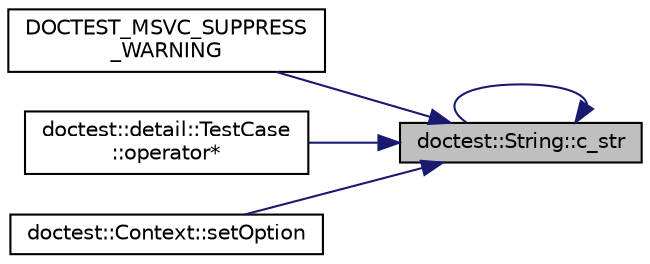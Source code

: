 digraph "doctest::String::c_str"
{
 // LATEX_PDF_SIZE
  edge [fontname="Helvetica",fontsize="10",labelfontname="Helvetica",labelfontsize="10"];
  node [fontname="Helvetica",fontsize="10",shape=record];
  rankdir="RL";
  Node1 [label="doctest::String::c_str",height=0.2,width=0.4,color="black", fillcolor="grey75", style="filled", fontcolor="black",tooltip=" "];
  Node1 -> Node1 [dir="back",color="midnightblue",fontsize="10",style="solid"];
  Node1 -> Node2 [dir="back",color="midnightblue",fontsize="10",style="solid"];
  Node2 [label="DOCTEST_MSVC_SUPPRESS\l_WARNING",height=0.2,width=0.4,color="black", fillcolor="white", style="filled",URL="$doctest__fwd_8h.html#a03d36bae0d7ed8dcce87834d61051290",tooltip=" "];
  Node1 -> Node3 [dir="back",color="midnightblue",fontsize="10",style="solid"];
  Node3 [label="doctest::detail::TestCase\l::operator*",height=0.2,width=0.4,color="black", fillcolor="white", style="filled",URL="$structdoctest_1_1detail_1_1_test_case.html#a6642c3a1f8588e99b97d4d411c6c3cfb",tooltip=" "];
  Node1 -> Node4 [dir="back",color="midnightblue",fontsize="10",style="solid"];
  Node4 [label="doctest::Context::setOption",height=0.2,width=0.4,color="black", fillcolor="white", style="filled",URL="$classdoctest_1_1_context.html#a4352ffc196c4ba56045270e45baa2754",tooltip=" "];
}
